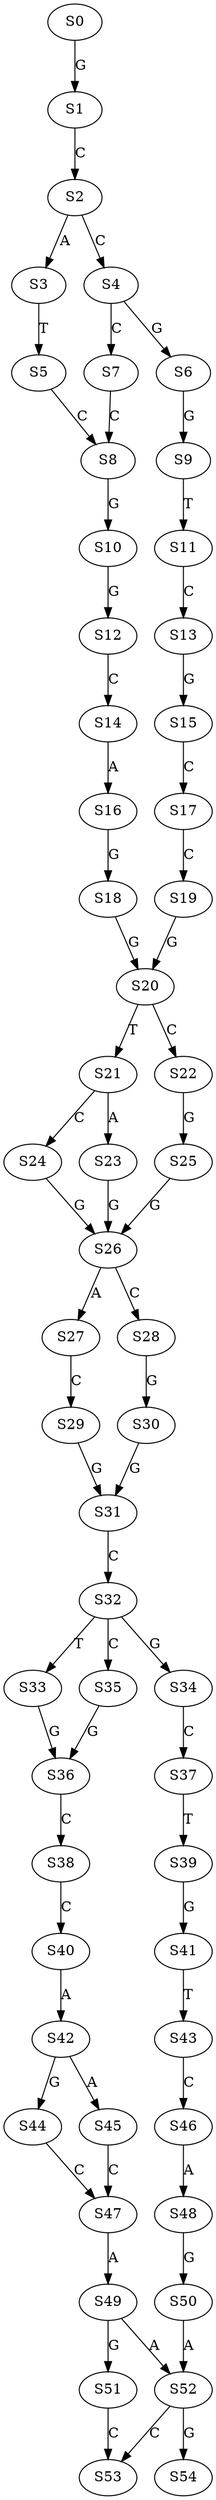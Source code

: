 strict digraph  {
	S0 -> S1 [ label = G ];
	S1 -> S2 [ label = C ];
	S2 -> S3 [ label = A ];
	S2 -> S4 [ label = C ];
	S3 -> S5 [ label = T ];
	S4 -> S6 [ label = G ];
	S4 -> S7 [ label = C ];
	S5 -> S8 [ label = C ];
	S6 -> S9 [ label = G ];
	S7 -> S8 [ label = C ];
	S8 -> S10 [ label = G ];
	S9 -> S11 [ label = T ];
	S10 -> S12 [ label = G ];
	S11 -> S13 [ label = C ];
	S12 -> S14 [ label = C ];
	S13 -> S15 [ label = G ];
	S14 -> S16 [ label = A ];
	S15 -> S17 [ label = C ];
	S16 -> S18 [ label = G ];
	S17 -> S19 [ label = C ];
	S18 -> S20 [ label = G ];
	S19 -> S20 [ label = G ];
	S20 -> S21 [ label = T ];
	S20 -> S22 [ label = C ];
	S21 -> S23 [ label = A ];
	S21 -> S24 [ label = C ];
	S22 -> S25 [ label = G ];
	S23 -> S26 [ label = G ];
	S24 -> S26 [ label = G ];
	S25 -> S26 [ label = G ];
	S26 -> S27 [ label = A ];
	S26 -> S28 [ label = C ];
	S27 -> S29 [ label = C ];
	S28 -> S30 [ label = G ];
	S29 -> S31 [ label = G ];
	S30 -> S31 [ label = G ];
	S31 -> S32 [ label = C ];
	S32 -> S33 [ label = T ];
	S32 -> S34 [ label = G ];
	S32 -> S35 [ label = C ];
	S33 -> S36 [ label = G ];
	S34 -> S37 [ label = C ];
	S35 -> S36 [ label = G ];
	S36 -> S38 [ label = C ];
	S37 -> S39 [ label = T ];
	S38 -> S40 [ label = C ];
	S39 -> S41 [ label = G ];
	S40 -> S42 [ label = A ];
	S41 -> S43 [ label = T ];
	S42 -> S44 [ label = G ];
	S42 -> S45 [ label = A ];
	S43 -> S46 [ label = C ];
	S44 -> S47 [ label = C ];
	S45 -> S47 [ label = C ];
	S46 -> S48 [ label = A ];
	S47 -> S49 [ label = A ];
	S48 -> S50 [ label = G ];
	S49 -> S51 [ label = G ];
	S49 -> S52 [ label = A ];
	S50 -> S52 [ label = A ];
	S51 -> S53 [ label = C ];
	S52 -> S54 [ label = G ];
	S52 -> S53 [ label = C ];
}
